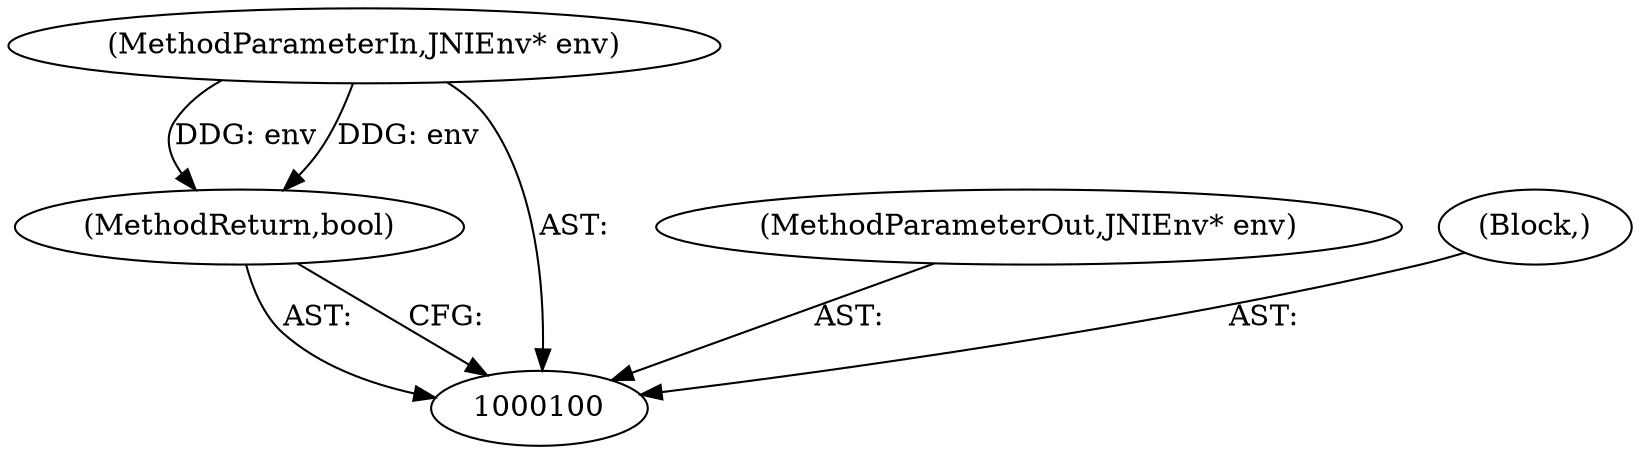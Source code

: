 digraph "0_Chrome_dcd10462fb49c72544719c490238f3a35edf3fc6" {
"1000103" [label="(MethodReturn,bool)"];
"1000101" [label="(MethodParameterIn,JNIEnv* env)"];
"1000108" [label="(MethodParameterOut,JNIEnv* env)"];
"1000102" [label="(Block,)"];
"1000103" -> "1000100"  [label="AST: "];
"1000103" -> "1000100"  [label="CFG: "];
"1000101" -> "1000103"  [label="DDG: env"];
"1000101" -> "1000100"  [label="AST: "];
"1000101" -> "1000103"  [label="DDG: env"];
"1000108" -> "1000100"  [label="AST: "];
"1000102" -> "1000100"  [label="AST: "];
}
